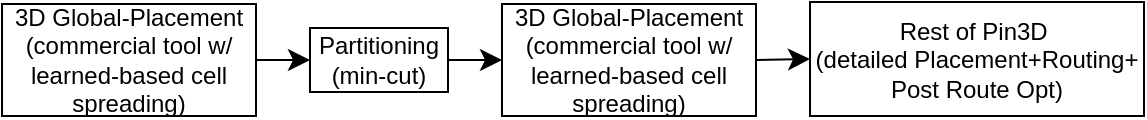 <mxfile version="24.4.13" type="github" pages="2">
  <diagram name="Page-1" id="IflpP7OtRGh52iY6lZaR">
    <mxGraphModel dx="1658" dy="1467" grid="0" gridSize="10" guides="1" tooltips="1" connect="1" arrows="1" fold="1" page="0" pageScale="1" pageWidth="850" pageHeight="1100" math="0" shadow="0">
      <root>
        <mxCell id="0" />
        <mxCell id="1" parent="0" />
        <mxCell id="sFc21by1tOA49Sk7nZPZ-5" style="edgeStyle=none;curved=1;rounded=0;orthogonalLoop=1;jettySize=auto;html=1;exitX=1;exitY=0.5;exitDx=0;exitDy=0;entryX=0;entryY=0.5;entryDx=0;entryDy=0;fontSize=12;startSize=8;endSize=8;" parent="1" target="sFc21by1tOA49Sk7nZPZ-2" edge="1">
          <mxGeometry relative="1" as="geometry">
            <mxPoint x="-55" y="57" as="sourcePoint" />
          </mxGeometry>
        </mxCell>
        <mxCell id="sFc21by1tOA49Sk7nZPZ-6" style="edgeStyle=none;curved=1;rounded=0;orthogonalLoop=1;jettySize=auto;html=1;exitX=1;exitY=0.5;exitDx=0;exitDy=0;entryX=0;entryY=0.5;entryDx=0;entryDy=0;fontSize=12;startSize=8;endSize=8;" parent="1" source="sFc21by1tOA49Sk7nZPZ-2" target="sFc21by1tOA49Sk7nZPZ-3" edge="1">
          <mxGeometry relative="1" as="geometry" />
        </mxCell>
        <mxCell id="sFc21by1tOA49Sk7nZPZ-2" value="Partitioning&lt;div&gt;(min-cut)&lt;/div&gt;" style="rounded=0;whiteSpace=wrap;html=1;" parent="1" vertex="1">
          <mxGeometry x="-28" y="41" width="69" height="32" as="geometry" />
        </mxCell>
        <mxCell id="sFc21by1tOA49Sk7nZPZ-7" style="edgeStyle=none;curved=1;rounded=0;orthogonalLoop=1;jettySize=auto;html=1;exitX=1;exitY=0.5;exitDx=0;exitDy=0;entryX=0;entryY=0.5;entryDx=0;entryDy=0;fontSize=12;startSize=8;endSize=8;" parent="1" source="sFc21by1tOA49Sk7nZPZ-3" target="sFc21by1tOA49Sk7nZPZ-4" edge="1">
          <mxGeometry relative="1" as="geometry" />
        </mxCell>
        <mxCell id="sFc21by1tOA49Sk7nZPZ-3" value="3D Global-Placement&lt;br&gt;&lt;div&gt;(commercial tool w/ learned-based cell spreading)&lt;/div&gt;" style="rounded=0;whiteSpace=wrap;html=1;" parent="1" vertex="1">
          <mxGeometry x="68" y="29" width="127" height="56" as="geometry" />
        </mxCell>
        <mxCell id="sFc21by1tOA49Sk7nZPZ-4" value="Rest of Pin3D&amp;nbsp;&lt;div&gt;(detailed Placement+Routing+&lt;/div&gt;&lt;div&gt;Post Route Opt)&lt;/div&gt;" style="rounded=0;whiteSpace=wrap;html=1;" parent="1" vertex="1">
          <mxGeometry x="222" y="28" width="167" height="57" as="geometry" />
        </mxCell>
        <mxCell id="aHIuMcGE2vK7eH1qsjle-1" value="3D Global-Placement&lt;br&gt;&lt;div&gt;(commercial tool w/ learned-based cell spreading)&lt;/div&gt;" style="rounded=0;whiteSpace=wrap;html=1;" vertex="1" parent="1">
          <mxGeometry x="-182" y="29" width="127" height="56" as="geometry" />
        </mxCell>
      </root>
    </mxGraphModel>
  </diagram>
  <diagram id="CEQiZnkujigyJ5igHl_l" name="Page-2">
    <mxGraphModel dx="2347" dy="1253" grid="1" gridSize="10" guides="1" tooltips="1" connect="1" arrows="1" fold="1" page="1" pageScale="1" pageWidth="850" pageHeight="1100" math="0" shadow="0">
      <root>
        <mxCell id="0" />
        <mxCell id="1" parent="0" />
        <mxCell id="WOecMQtNm4P56D4XzX-I-10" style="edgeStyle=orthogonalEdgeStyle;rounded=0;orthogonalLoop=1;jettySize=auto;html=1;exitX=1;exitY=0.5;exitDx=0;exitDy=0;entryX=0;entryY=0.75;entryDx=0;entryDy=0;" edge="1" parent="1" source="EK0pmRGBNuWckJsg1ShV-2" target="WOecMQtNm4P56D4XzX-I-5">
          <mxGeometry relative="1" as="geometry" />
        </mxCell>
        <mxCell id="WOecMQtNm4P56D4XzX-I-11" style="edgeStyle=orthogonalEdgeStyle;rounded=0;orthogonalLoop=1;jettySize=auto;html=1;exitX=1;exitY=0.5;exitDx=0;exitDy=0;" edge="1" parent="1" source="EK0pmRGBNuWckJsg1ShV-2" target="WOecMQtNm4P56D4XzX-I-1">
          <mxGeometry relative="1" as="geometry" />
        </mxCell>
        <mxCell id="EK0pmRGBNuWckJsg1ShV-2" value="Pseudo-2D Global Placement" style="rounded=0;whiteSpace=wrap;html=1;" parent="1" vertex="1">
          <mxGeometry x="-700" y="370" width="101" height="32" as="geometry" />
        </mxCell>
        <mxCell id="EK0pmRGBNuWckJsg1ShV-3" style="edgeStyle=none;curved=1;rounded=0;orthogonalLoop=1;jettySize=auto;html=1;exitX=1;exitY=0.5;exitDx=0;exitDy=0;entryX=0;entryY=0.5;entryDx=0;entryDy=0;fontSize=12;startSize=8;endSize=8;" parent="1" source="EK0pmRGBNuWckJsg1ShV-4" target="DaAd2lQxqHmPVsoMqY16-1" edge="1">
          <mxGeometry relative="1" as="geometry">
            <mxPoint x="-221" y="389" as="targetPoint" />
          </mxGeometry>
        </mxCell>
        <mxCell id="EK0pmRGBNuWckJsg1ShV-4" value="&lt;div&gt;Partitioning&lt;/div&gt;" style="rounded=0;whiteSpace=wrap;html=1;" parent="1" vertex="1">
          <mxGeometry x="-280" y="370" width="92" height="32" as="geometry" />
        </mxCell>
        <mxCell id="DaAd2lQxqHmPVsoMqY16-1" value="Pin3D" style="rounded=0;whiteSpace=wrap;html=1;" parent="1" vertex="1">
          <mxGeometry x="-165" y="370" width="57" height="32" as="geometry" />
        </mxCell>
        <mxCell id="WOecMQtNm4P56D4XzX-I-2" style="edgeStyle=orthogonalEdgeStyle;rounded=0;orthogonalLoop=1;jettySize=auto;html=1;exitX=1;exitY=0.5;exitDx=0;exitDy=0;entryX=0;entryY=0.5;entryDx=0;entryDy=0;" edge="1" parent="1" source="WOecMQtNm4P56D4XzX-I-1" target="EK0pmRGBNuWckJsg1ShV-4">
          <mxGeometry relative="1" as="geometry" />
        </mxCell>
        <mxCell id="WOecMQtNm4P56D4XzX-I-1" value="Modified Pseudo-2D" style="rounded=0;whiteSpace=wrap;html=1;" vertex="1" parent="1">
          <mxGeometry x="-430" y="370" width="120" height="32" as="geometry" />
        </mxCell>
        <mxCell id="WOecMQtNm4P56D4XzX-I-9" style="edgeStyle=orthogonalEdgeStyle;rounded=0;orthogonalLoop=1;jettySize=auto;html=1;exitX=1;exitY=0;exitDx=0;exitDy=15;exitPerimeter=0;entryX=0;entryY=0.25;entryDx=0;entryDy=0;" edge="1" parent="1" source="WOecMQtNm4P56D4XzX-I-3" target="WOecMQtNm4P56D4XzX-I-5">
          <mxGeometry relative="1" as="geometry" />
        </mxCell>
        <mxCell id="WOecMQtNm4P56D4XzX-I-3" value="DB" style="shape=cylinder3;whiteSpace=wrap;html=1;boundedLbl=1;backgroundOutline=1;size=15;" vertex="1" parent="1">
          <mxGeometry x="-679.5" y="300" width="60" height="60" as="geometry" />
        </mxCell>
        <mxCell id="WOecMQtNm4P56D4XzX-I-7" style="edgeStyle=orthogonalEdgeStyle;rounded=0;orthogonalLoop=1;jettySize=auto;html=1;exitX=0.5;exitY=1;exitDx=0;exitDy=0;entryX=0.5;entryY=0;entryDx=0;entryDy=0;" edge="1" parent="1" source="WOecMQtNm4P56D4XzX-I-5" target="WOecMQtNm4P56D4XzX-I-1">
          <mxGeometry relative="1" as="geometry" />
        </mxCell>
        <mxCell id="WOecMQtNm4P56D4XzX-I-5" value="Bin Density Predictor" style="rounded=0;whiteSpace=wrap;html=1;" vertex="1" parent="1">
          <mxGeometry x="-405" y="230" width="70" height="30" as="geometry" />
        </mxCell>
        <mxCell id="WOecMQtNm4P56D4XzX-I-12" value="Initial Placement" style="text;html=1;align=center;verticalAlign=middle;whiteSpace=wrap;rounded=0;" vertex="1" parent="1">
          <mxGeometry x="-570" y="350" width="60" height="30" as="geometry" />
        </mxCell>
        <mxCell id="WOecMQtNm4P56D4XzX-I-13" value="Features" style="text;html=1;align=center;verticalAlign=middle;whiteSpace=wrap;rounded=0;" vertex="1" parent="1">
          <mxGeometry x="-580" y="290" width="60" height="30" as="geometry" />
        </mxCell>
        <mxCell id="WOecMQtNm4P56D4XzX-I-14" value="Inflation ratio of cells" style="text;html=1;align=center;verticalAlign=middle;whiteSpace=wrap;rounded=0;" vertex="1" parent="1">
          <mxGeometry x="-370" y="310" width="80" height="30" as="geometry" />
        </mxCell>
      </root>
    </mxGraphModel>
  </diagram>
</mxfile>
